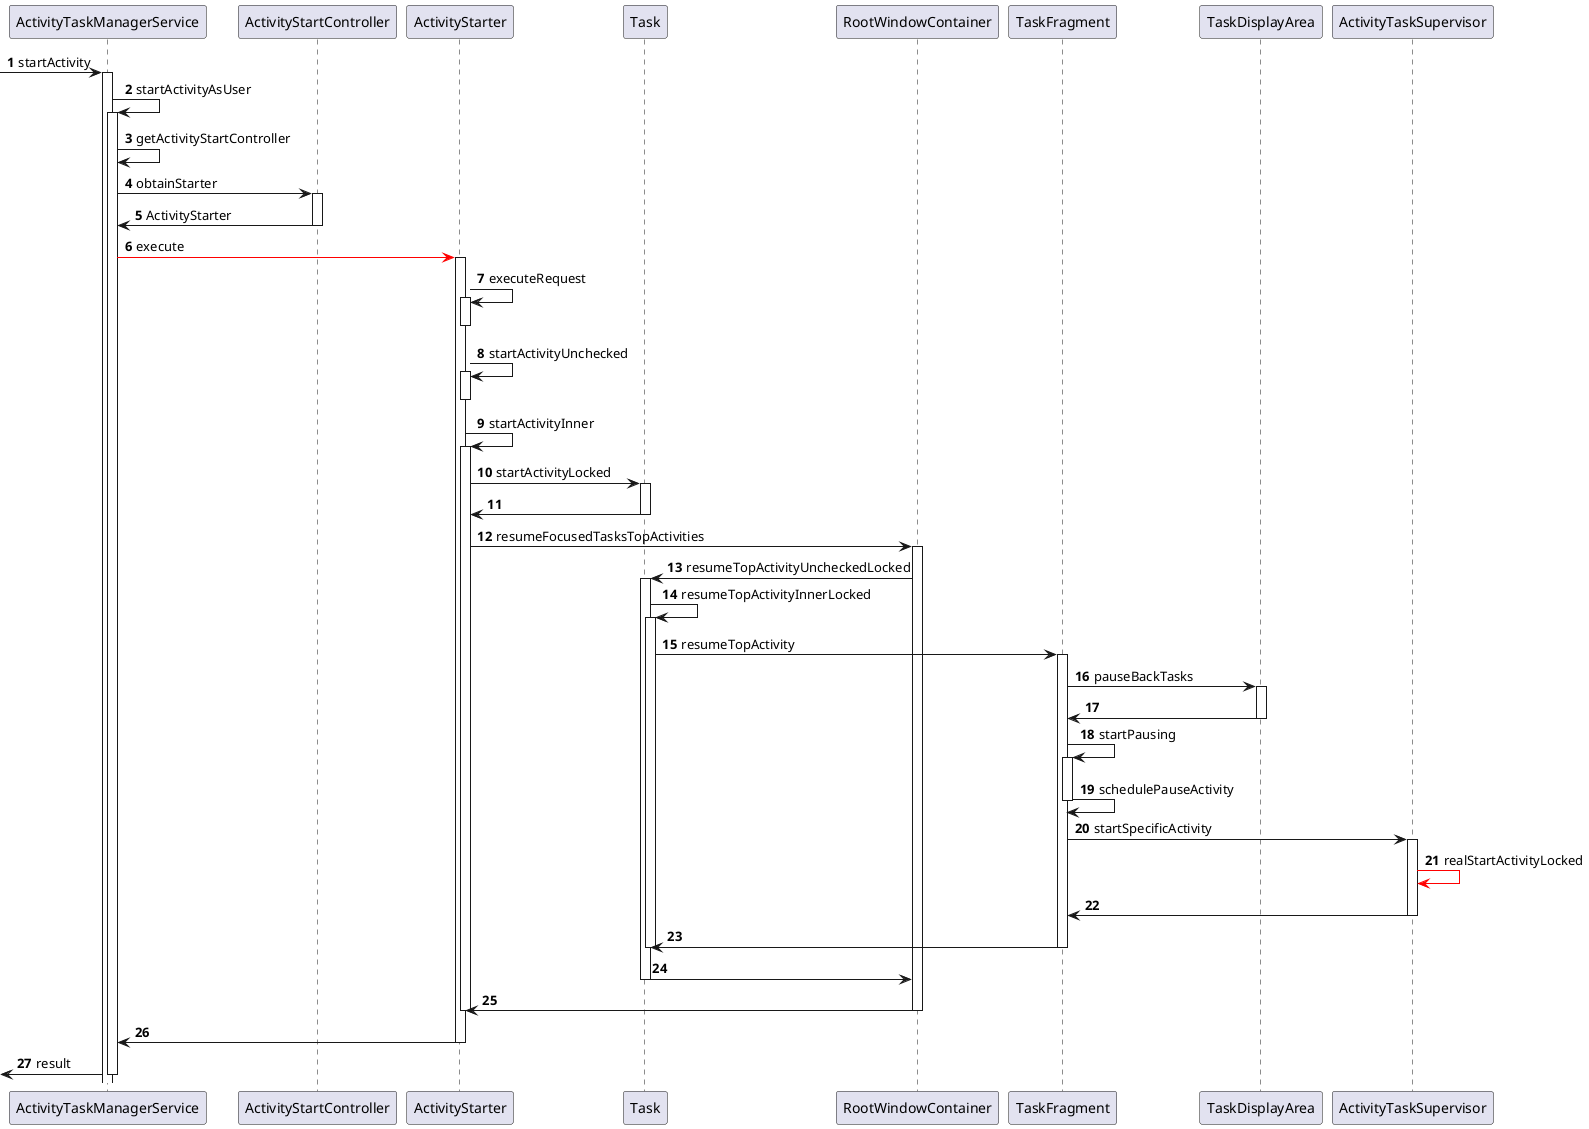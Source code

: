 @startuml
'https://plantuml.com/sequence-diagram

autonumber
 -> ActivityTaskManagerService : startActivity
        activate ActivityTaskManagerService
        ActivityTaskManagerService -> ActivityTaskManagerService : startActivityAsUser
            activate ActivityTaskManagerService
        ActivityTaskManagerService -> ActivityTaskManagerService : getActivityStartController

            ActivityTaskManagerService -> ActivityStartController : obtainStarter
                activate ActivityStartController
                ActivityStartController -> ActivityTaskManagerService : ActivityStarter
                deactivate ActivityStartController

                ActivityTaskManagerService -[#FF0000]> ActivityStarter : execute
                    activate ActivityStarter
                    ActivityStarter -> ActivityStarter : executeRequest
                        activate ActivityStarter
                        deactivate ActivityStarter

                    ActivityStarter -> ActivityStarter : startActivityUnchecked
                        activate ActivityStarter
                        deactivate ActivityStarter

                    ActivityStarter -> ActivityStarter : startActivityInner
                        activate ActivityStarter
                            ActivityStarter -> Task : startActivityLocked
                                activate Task
                                Task -> ActivityStarter
                                deactivate Task

                            ActivityStarter -> RootWindowContainer : resumeFocusedTasksTopActivities
                                activate RootWindowContainer

                                RootWindowContainer -> Task : resumeTopActivityUncheckedLocked
                                    activate Task

                                        Task -> Task : resumeTopActivityInnerLocked
                                            activate Task
                                                Task -> TaskFragment : resumeTopActivity
                                                    activate TaskFragment

                                                    TaskFragment -> TaskDisplayArea : pauseBackTasks
                                                        activate TaskDisplayArea
                                                    TaskDisplayArea -> TaskFragment
                                                        deactivate TaskDisplayArea

                                                    TaskFragment -> TaskFragment : startPausing
                                                        activate TaskFragment
                                                            TaskFragment -> TaskFragment : schedulePauseActivity
                                                        deactivate TaskFragment

                                                    TaskFragment -> ActivityTaskSupervisor : startSpecificActivity
                                                        activate ActivityTaskSupervisor
                                                            ActivityTaskSupervisor -[#FF0000]> ActivityTaskSupervisor : realStartActivityLocked
                                                        ActivityTaskSupervisor -> TaskFragment
                                                        deactivate ActivityTaskSupervisor


                                                TaskFragment -> Task
                                                    deactivate TaskFragment

                                            deactivate Task
                                    Task -> RootWindowContainer
                                    deactivate Task

                                RootWindowContainer -> ActivityStarter
                                deactivate RootWindowContainer


                        deactivate ActivityStarter

                ActivityStarter -> ActivityTaskManagerService
                    deactivate ActivityStarter
 <- ActivityTaskManagerService :result
 deactivate ActivityTaskManagerService

@enduml
